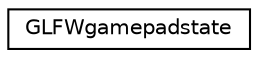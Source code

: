 digraph "Graphical Class Hierarchy"
{
 // LATEX_PDF_SIZE
  edge [fontname="Helvetica",fontsize="10",labelfontname="Helvetica",labelfontsize="10"];
  node [fontname="Helvetica",fontsize="10",shape=record];
  rankdir="LR";
  Node0 [label="GLFWgamepadstate",height=0.2,width=0.4,color="black", fillcolor="white", style="filled",URL="$structGLFWgamepadstate.html",tooltip="Gamepad input state."];
}
